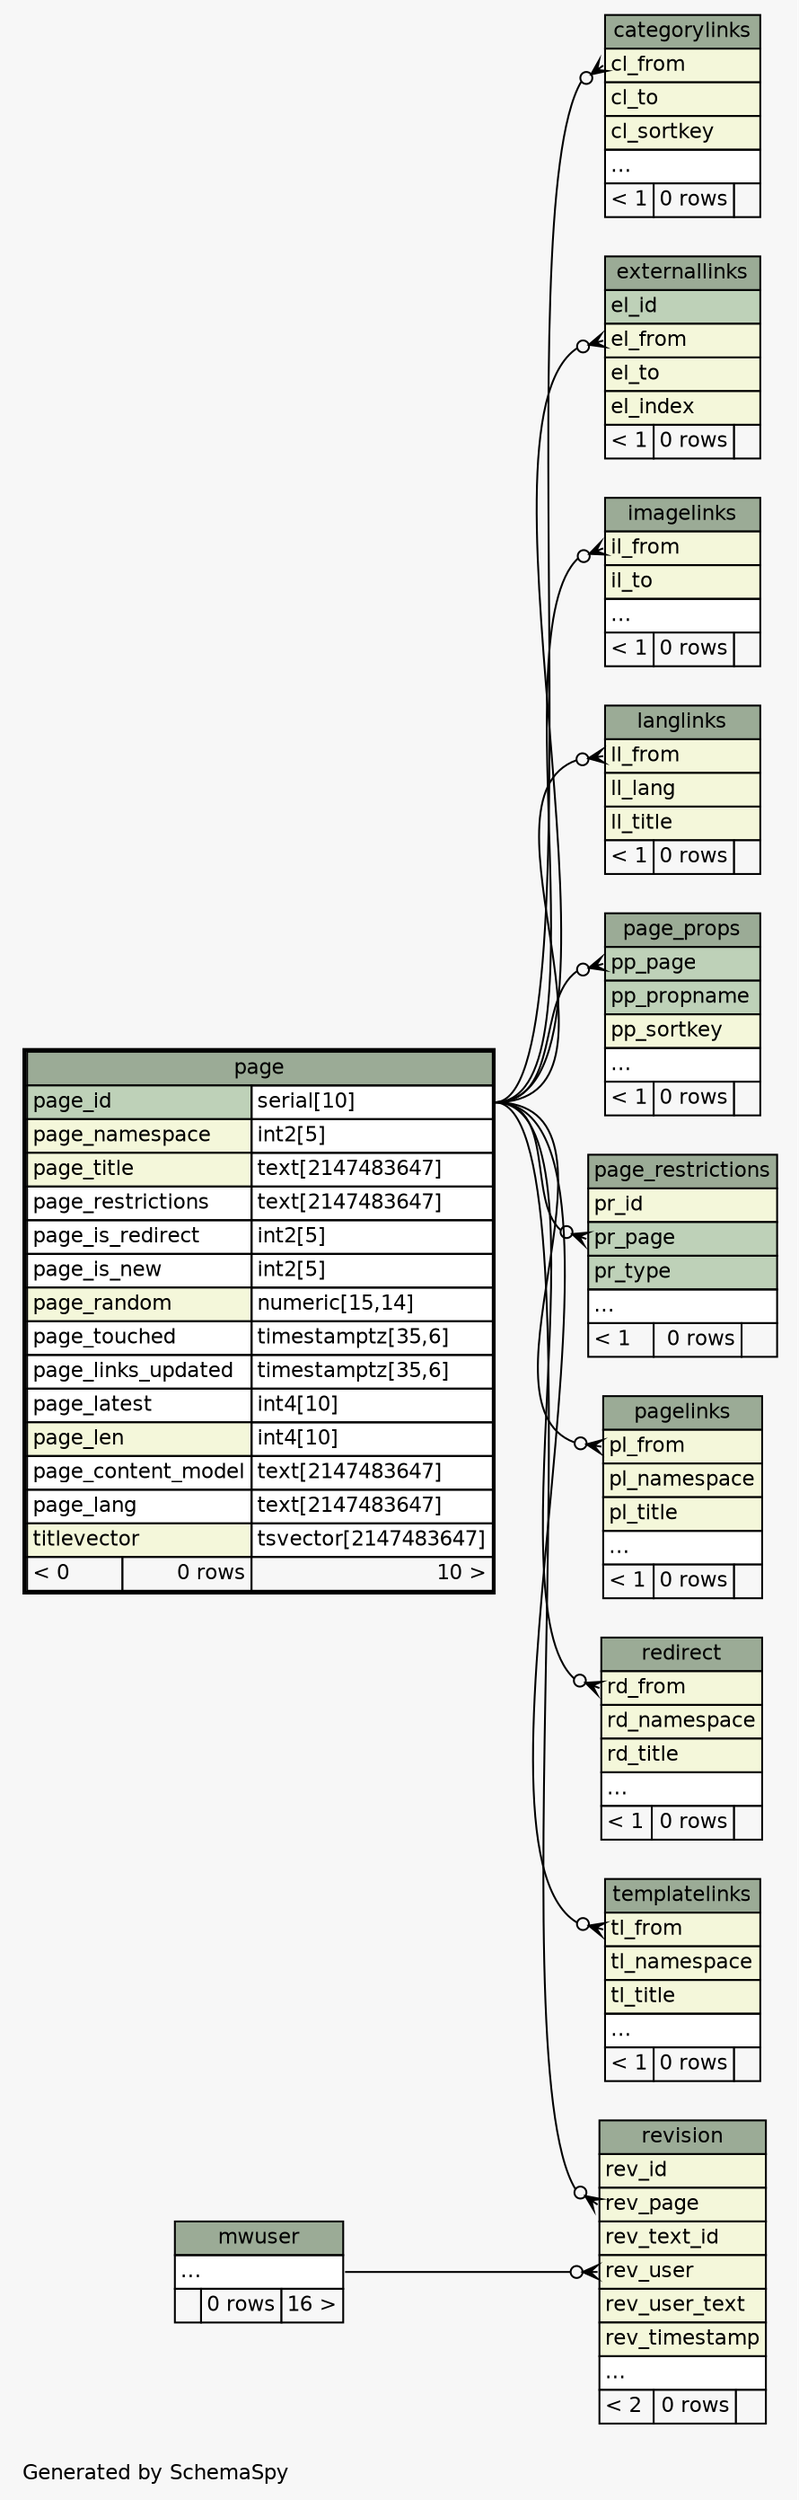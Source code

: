 // dot 2.38.0 on Linux 3.14.35-28.38.amzn1.x86_64
// SchemaSpy rev Unknown
digraph "twoDegreesRelationshipsDiagram" {
  graph [
    rankdir="RL"
    bgcolor="#f7f7f7"
    label="\nGenerated by SchemaSpy"
    labeljust="l"
    nodesep="0.18"
    ranksep="0.46"
    fontname="Helvetica"
    fontsize="11"
  ];
  node [
    fontname="Helvetica"
    fontsize="11"
    shape="plaintext"
  ];
  edge [
    arrowsize="0.8"
  ];
  "categorylinks":"cl_from":w -> "page":"page_id.type":e [arrowhead=none dir=back arrowtail=crowodot];
  "externallinks":"el_from":w -> "page":"page_id.type":e [arrowhead=none dir=back arrowtail=crowodot];
  "imagelinks":"il_from":w -> "page":"page_id.type":e [arrowhead=none dir=back arrowtail=crowodot];
  "langlinks":"ll_from":w -> "page":"page_id.type":e [arrowhead=none dir=back arrowtail=crowodot];
  "page_props":"pp_page":w -> "page":"page_id.type":e [arrowhead=none dir=back arrowtail=crowodot];
  "page_restrictions":"pr_page":w -> "page":"page_id.type":e [arrowhead=none dir=back arrowtail=crowodot];
  "pagelinks":"pl_from":w -> "page":"page_id.type":e [arrowhead=none dir=back arrowtail=crowodot];
  "redirect":"rd_from":w -> "page":"page_id.type":e [arrowhead=none dir=back arrowtail=crowodot];
  "revision":"rev_page":w -> "page":"page_id.type":e [arrowhead=none dir=back arrowtail=crowodot];
  "revision":"rev_user":w -> "mwuser":"elipses":e [arrowhead=none dir=back arrowtail=crowodot];
  "templatelinks":"tl_from":w -> "page":"page_id.type":e [arrowhead=none dir=back arrowtail=crowodot];
  "categorylinks" [
    label=<
    <TABLE BORDER="0" CELLBORDER="1" CELLSPACING="0" BGCOLOR="#ffffff">
      <TR><TD COLSPAN="3" BGCOLOR="#9bab96" ALIGN="CENTER">categorylinks</TD></TR>
      <TR><TD PORT="cl_from" COLSPAN="3" BGCOLOR="#f4f7da" ALIGN="LEFT">cl_from</TD></TR>
      <TR><TD PORT="cl_to" COLSPAN="3" BGCOLOR="#f4f7da" ALIGN="LEFT">cl_to</TD></TR>
      <TR><TD PORT="cl_sortkey" COLSPAN="3" BGCOLOR="#f4f7da" ALIGN="LEFT">cl_sortkey</TD></TR>
      <TR><TD PORT="elipses" COLSPAN="3" ALIGN="LEFT">...</TD></TR>
      <TR><TD ALIGN="LEFT" BGCOLOR="#f7f7f7">&lt; 1</TD><TD ALIGN="RIGHT" BGCOLOR="#f7f7f7">0 rows</TD><TD ALIGN="RIGHT" BGCOLOR="#f7f7f7">  </TD></TR>
    </TABLE>>
    URL="categorylinks.html"
    tooltip="categorylinks"
  ];
  "externallinks" [
    label=<
    <TABLE BORDER="0" CELLBORDER="1" CELLSPACING="0" BGCOLOR="#ffffff">
      <TR><TD COLSPAN="3" BGCOLOR="#9bab96" ALIGN="CENTER">externallinks</TD></TR>
      <TR><TD PORT="el_id" COLSPAN="3" BGCOLOR="#bed1b8" ALIGN="LEFT">el_id</TD></TR>
      <TR><TD PORT="el_from" COLSPAN="3" BGCOLOR="#f4f7da" ALIGN="LEFT">el_from</TD></TR>
      <TR><TD PORT="el_to" COLSPAN="3" BGCOLOR="#f4f7da" ALIGN="LEFT">el_to</TD></TR>
      <TR><TD PORT="el_index" COLSPAN="3" BGCOLOR="#f4f7da" ALIGN="LEFT">el_index</TD></TR>
      <TR><TD ALIGN="LEFT" BGCOLOR="#f7f7f7">&lt; 1</TD><TD ALIGN="RIGHT" BGCOLOR="#f7f7f7">0 rows</TD><TD ALIGN="RIGHT" BGCOLOR="#f7f7f7">  </TD></TR>
    </TABLE>>
    URL="externallinks.html"
    tooltip="externallinks"
  ];
  "imagelinks" [
    label=<
    <TABLE BORDER="0" CELLBORDER="1" CELLSPACING="0" BGCOLOR="#ffffff">
      <TR><TD COLSPAN="3" BGCOLOR="#9bab96" ALIGN="CENTER">imagelinks</TD></TR>
      <TR><TD PORT="il_from" COLSPAN="3" BGCOLOR="#f4f7da" ALIGN="LEFT">il_from</TD></TR>
      <TR><TD PORT="il_to" COLSPAN="3" BGCOLOR="#f4f7da" ALIGN="LEFT">il_to</TD></TR>
      <TR><TD PORT="elipses" COLSPAN="3" ALIGN="LEFT">...</TD></TR>
      <TR><TD ALIGN="LEFT" BGCOLOR="#f7f7f7">&lt; 1</TD><TD ALIGN="RIGHT" BGCOLOR="#f7f7f7">0 rows</TD><TD ALIGN="RIGHT" BGCOLOR="#f7f7f7">  </TD></TR>
    </TABLE>>
    URL="imagelinks.html"
    tooltip="imagelinks"
  ];
  "langlinks" [
    label=<
    <TABLE BORDER="0" CELLBORDER="1" CELLSPACING="0" BGCOLOR="#ffffff">
      <TR><TD COLSPAN="3" BGCOLOR="#9bab96" ALIGN="CENTER">langlinks</TD></TR>
      <TR><TD PORT="ll_from" COLSPAN="3" BGCOLOR="#f4f7da" ALIGN="LEFT">ll_from</TD></TR>
      <TR><TD PORT="ll_lang" COLSPAN="3" BGCOLOR="#f4f7da" ALIGN="LEFT">ll_lang</TD></TR>
      <TR><TD PORT="ll_title" COLSPAN="3" BGCOLOR="#f4f7da" ALIGN="LEFT">ll_title</TD></TR>
      <TR><TD ALIGN="LEFT" BGCOLOR="#f7f7f7">&lt; 1</TD><TD ALIGN="RIGHT" BGCOLOR="#f7f7f7">0 rows</TD><TD ALIGN="RIGHT" BGCOLOR="#f7f7f7">  </TD></TR>
    </TABLE>>
    URL="langlinks.html"
    tooltip="langlinks"
  ];
  "mwuser" [
    label=<
    <TABLE BORDER="0" CELLBORDER="1" CELLSPACING="0" BGCOLOR="#ffffff">
      <TR><TD COLSPAN="3" BGCOLOR="#9bab96" ALIGN="CENTER">mwuser</TD></TR>
      <TR><TD PORT="elipses" COLSPAN="3" ALIGN="LEFT">...</TD></TR>
      <TR><TD ALIGN="LEFT" BGCOLOR="#f7f7f7">  </TD><TD ALIGN="RIGHT" BGCOLOR="#f7f7f7">0 rows</TD><TD ALIGN="RIGHT" BGCOLOR="#f7f7f7">16 &gt;</TD></TR>
    </TABLE>>
    URL="mwuser.html"
    tooltip="mwuser"
  ];
  "page" [
    label=<
    <TABLE BORDER="2" CELLBORDER="1" CELLSPACING="0" BGCOLOR="#ffffff">
      <TR><TD COLSPAN="3" BGCOLOR="#9bab96" ALIGN="CENTER">page</TD></TR>
      <TR><TD PORT="page_id" COLSPAN="2" BGCOLOR="#bed1b8" ALIGN="LEFT">page_id</TD><TD PORT="page_id.type" ALIGN="LEFT">serial[10]</TD></TR>
      <TR><TD PORT="page_namespace" COLSPAN="2" BGCOLOR="#f4f7da" ALIGN="LEFT">page_namespace</TD><TD PORT="page_namespace.type" ALIGN="LEFT">int2[5]</TD></TR>
      <TR><TD PORT="page_title" COLSPAN="2" BGCOLOR="#f4f7da" ALIGN="LEFT">page_title</TD><TD PORT="page_title.type" ALIGN="LEFT">text[2147483647]</TD></TR>
      <TR><TD PORT="page_restrictions" COLSPAN="2" ALIGN="LEFT">page_restrictions</TD><TD PORT="page_restrictions.type" ALIGN="LEFT">text[2147483647]</TD></TR>
      <TR><TD PORT="page_is_redirect" COLSPAN="2" ALIGN="LEFT">page_is_redirect</TD><TD PORT="page_is_redirect.type" ALIGN="LEFT">int2[5]</TD></TR>
      <TR><TD PORT="page_is_new" COLSPAN="2" ALIGN="LEFT">page_is_new</TD><TD PORT="page_is_new.type" ALIGN="LEFT">int2[5]</TD></TR>
      <TR><TD PORT="page_random" COLSPAN="2" BGCOLOR="#f4f7da" ALIGN="LEFT">page_random</TD><TD PORT="page_random.type" ALIGN="LEFT">numeric[15,14]</TD></TR>
      <TR><TD PORT="page_touched" COLSPAN="2" ALIGN="LEFT">page_touched</TD><TD PORT="page_touched.type" ALIGN="LEFT">timestamptz[35,6]</TD></TR>
      <TR><TD PORT="page_links_updated" COLSPAN="2" ALIGN="LEFT">page_links_updated</TD><TD PORT="page_links_updated.type" ALIGN="LEFT">timestamptz[35,6]</TD></TR>
      <TR><TD PORT="page_latest" COLSPAN="2" ALIGN="LEFT">page_latest</TD><TD PORT="page_latest.type" ALIGN="LEFT">int4[10]</TD></TR>
      <TR><TD PORT="page_len" COLSPAN="2" BGCOLOR="#f4f7da" ALIGN="LEFT">page_len</TD><TD PORT="page_len.type" ALIGN="LEFT">int4[10]</TD></TR>
      <TR><TD PORT="page_content_model" COLSPAN="2" ALIGN="LEFT">page_content_model</TD><TD PORT="page_content_model.type" ALIGN="LEFT">text[2147483647]</TD></TR>
      <TR><TD PORT="page_lang" COLSPAN="2" ALIGN="LEFT">page_lang</TD><TD PORT="page_lang.type" ALIGN="LEFT">text[2147483647]</TD></TR>
      <TR><TD PORT="titlevector" COLSPAN="2" BGCOLOR="#f4f7da" ALIGN="LEFT">titlevector</TD><TD PORT="titlevector.type" ALIGN="LEFT">tsvector[2147483647]</TD></TR>
      <TR><TD ALIGN="LEFT" BGCOLOR="#f7f7f7">&lt; 0</TD><TD ALIGN="RIGHT" BGCOLOR="#f7f7f7">0 rows</TD><TD ALIGN="RIGHT" BGCOLOR="#f7f7f7">10 &gt;</TD></TR>
    </TABLE>>
    URL="page.html"
    tooltip="page"
  ];
  "page_props" [
    label=<
    <TABLE BORDER="0" CELLBORDER="1" CELLSPACING="0" BGCOLOR="#ffffff">
      <TR><TD COLSPAN="3" BGCOLOR="#9bab96" ALIGN="CENTER">page_props</TD></TR>
      <TR><TD PORT="pp_page" COLSPAN="3" BGCOLOR="#bed1b8" ALIGN="LEFT">pp_page</TD></TR>
      <TR><TD PORT="pp_propname" COLSPAN="3" BGCOLOR="#bed1b8" ALIGN="LEFT">pp_propname</TD></TR>
      <TR><TD PORT="pp_sortkey" COLSPAN="3" BGCOLOR="#f4f7da" ALIGN="LEFT">pp_sortkey</TD></TR>
      <TR><TD PORT="elipses" COLSPAN="3" ALIGN="LEFT">...</TD></TR>
      <TR><TD ALIGN="LEFT" BGCOLOR="#f7f7f7">&lt; 1</TD><TD ALIGN="RIGHT" BGCOLOR="#f7f7f7">0 rows</TD><TD ALIGN="RIGHT" BGCOLOR="#f7f7f7">  </TD></TR>
    </TABLE>>
    URL="page_props.html"
    tooltip="page_props"
  ];
  "page_restrictions" [
    label=<
    <TABLE BORDER="0" CELLBORDER="1" CELLSPACING="0" BGCOLOR="#ffffff">
      <TR><TD COLSPAN="3" BGCOLOR="#9bab96" ALIGN="CENTER">page_restrictions</TD></TR>
      <TR><TD PORT="pr_id" COLSPAN="3" BGCOLOR="#f4f7da" ALIGN="LEFT">pr_id</TD></TR>
      <TR><TD PORT="pr_page" COLSPAN="3" BGCOLOR="#bed1b8" ALIGN="LEFT">pr_page</TD></TR>
      <TR><TD PORT="pr_type" COLSPAN="3" BGCOLOR="#bed1b8" ALIGN="LEFT">pr_type</TD></TR>
      <TR><TD PORT="elipses" COLSPAN="3" ALIGN="LEFT">...</TD></TR>
      <TR><TD ALIGN="LEFT" BGCOLOR="#f7f7f7">&lt; 1</TD><TD ALIGN="RIGHT" BGCOLOR="#f7f7f7">0 rows</TD><TD ALIGN="RIGHT" BGCOLOR="#f7f7f7">  </TD></TR>
    </TABLE>>
    URL="page_restrictions.html"
    tooltip="page_restrictions"
  ];
  "pagelinks" [
    label=<
    <TABLE BORDER="0" CELLBORDER="1" CELLSPACING="0" BGCOLOR="#ffffff">
      <TR><TD COLSPAN="3" BGCOLOR="#9bab96" ALIGN="CENTER">pagelinks</TD></TR>
      <TR><TD PORT="pl_from" COLSPAN="3" BGCOLOR="#f4f7da" ALIGN="LEFT">pl_from</TD></TR>
      <TR><TD PORT="pl_namespace" COLSPAN="3" BGCOLOR="#f4f7da" ALIGN="LEFT">pl_namespace</TD></TR>
      <TR><TD PORT="pl_title" COLSPAN="3" BGCOLOR="#f4f7da" ALIGN="LEFT">pl_title</TD></TR>
      <TR><TD PORT="elipses" COLSPAN="3" ALIGN="LEFT">...</TD></TR>
      <TR><TD ALIGN="LEFT" BGCOLOR="#f7f7f7">&lt; 1</TD><TD ALIGN="RIGHT" BGCOLOR="#f7f7f7">0 rows</TD><TD ALIGN="RIGHT" BGCOLOR="#f7f7f7">  </TD></TR>
    </TABLE>>
    URL="pagelinks.html"
    tooltip="pagelinks"
  ];
  "redirect" [
    label=<
    <TABLE BORDER="0" CELLBORDER="1" CELLSPACING="0" BGCOLOR="#ffffff">
      <TR><TD COLSPAN="3" BGCOLOR="#9bab96" ALIGN="CENTER">redirect</TD></TR>
      <TR><TD PORT="rd_from" COLSPAN="3" BGCOLOR="#f4f7da" ALIGN="LEFT">rd_from</TD></TR>
      <TR><TD PORT="rd_namespace" COLSPAN="3" BGCOLOR="#f4f7da" ALIGN="LEFT">rd_namespace</TD></TR>
      <TR><TD PORT="rd_title" COLSPAN="3" BGCOLOR="#f4f7da" ALIGN="LEFT">rd_title</TD></TR>
      <TR><TD PORT="elipses" COLSPAN="3" ALIGN="LEFT">...</TD></TR>
      <TR><TD ALIGN="LEFT" BGCOLOR="#f7f7f7">&lt; 1</TD><TD ALIGN="RIGHT" BGCOLOR="#f7f7f7">0 rows</TD><TD ALIGN="RIGHT" BGCOLOR="#f7f7f7">  </TD></TR>
    </TABLE>>
    URL="redirect.html"
    tooltip="redirect"
  ];
  "revision" [
    label=<
    <TABLE BORDER="0" CELLBORDER="1" CELLSPACING="0" BGCOLOR="#ffffff">
      <TR><TD COLSPAN="3" BGCOLOR="#9bab96" ALIGN="CENTER">revision</TD></TR>
      <TR><TD PORT="rev_id" COLSPAN="3" BGCOLOR="#f4f7da" ALIGN="LEFT">rev_id</TD></TR>
      <TR><TD PORT="rev_page" COLSPAN="3" BGCOLOR="#f4f7da" ALIGN="LEFT">rev_page</TD></TR>
      <TR><TD PORT="rev_text_id" COLSPAN="3" BGCOLOR="#f4f7da" ALIGN="LEFT">rev_text_id</TD></TR>
      <TR><TD PORT="rev_user" COLSPAN="3" BGCOLOR="#f4f7da" ALIGN="LEFT">rev_user</TD></TR>
      <TR><TD PORT="rev_user_text" COLSPAN="3" BGCOLOR="#f4f7da" ALIGN="LEFT">rev_user_text</TD></TR>
      <TR><TD PORT="rev_timestamp" COLSPAN="3" BGCOLOR="#f4f7da" ALIGN="LEFT">rev_timestamp</TD></TR>
      <TR><TD PORT="elipses" COLSPAN="3" ALIGN="LEFT">...</TD></TR>
      <TR><TD ALIGN="LEFT" BGCOLOR="#f7f7f7">&lt; 2</TD><TD ALIGN="RIGHT" BGCOLOR="#f7f7f7">0 rows</TD><TD ALIGN="RIGHT" BGCOLOR="#f7f7f7">  </TD></TR>
    </TABLE>>
    URL="revision.html"
    tooltip="revision"
  ];
  "templatelinks" [
    label=<
    <TABLE BORDER="0" CELLBORDER="1" CELLSPACING="0" BGCOLOR="#ffffff">
      <TR><TD COLSPAN="3" BGCOLOR="#9bab96" ALIGN="CENTER">templatelinks</TD></TR>
      <TR><TD PORT="tl_from" COLSPAN="3" BGCOLOR="#f4f7da" ALIGN="LEFT">tl_from</TD></TR>
      <TR><TD PORT="tl_namespace" COLSPAN="3" BGCOLOR="#f4f7da" ALIGN="LEFT">tl_namespace</TD></TR>
      <TR><TD PORT="tl_title" COLSPAN="3" BGCOLOR="#f4f7da" ALIGN="LEFT">tl_title</TD></TR>
      <TR><TD PORT="elipses" COLSPAN="3" ALIGN="LEFT">...</TD></TR>
      <TR><TD ALIGN="LEFT" BGCOLOR="#f7f7f7">&lt; 1</TD><TD ALIGN="RIGHT" BGCOLOR="#f7f7f7">0 rows</TD><TD ALIGN="RIGHT" BGCOLOR="#f7f7f7">  </TD></TR>
    </TABLE>>
    URL="templatelinks.html"
    tooltip="templatelinks"
  ];
}
